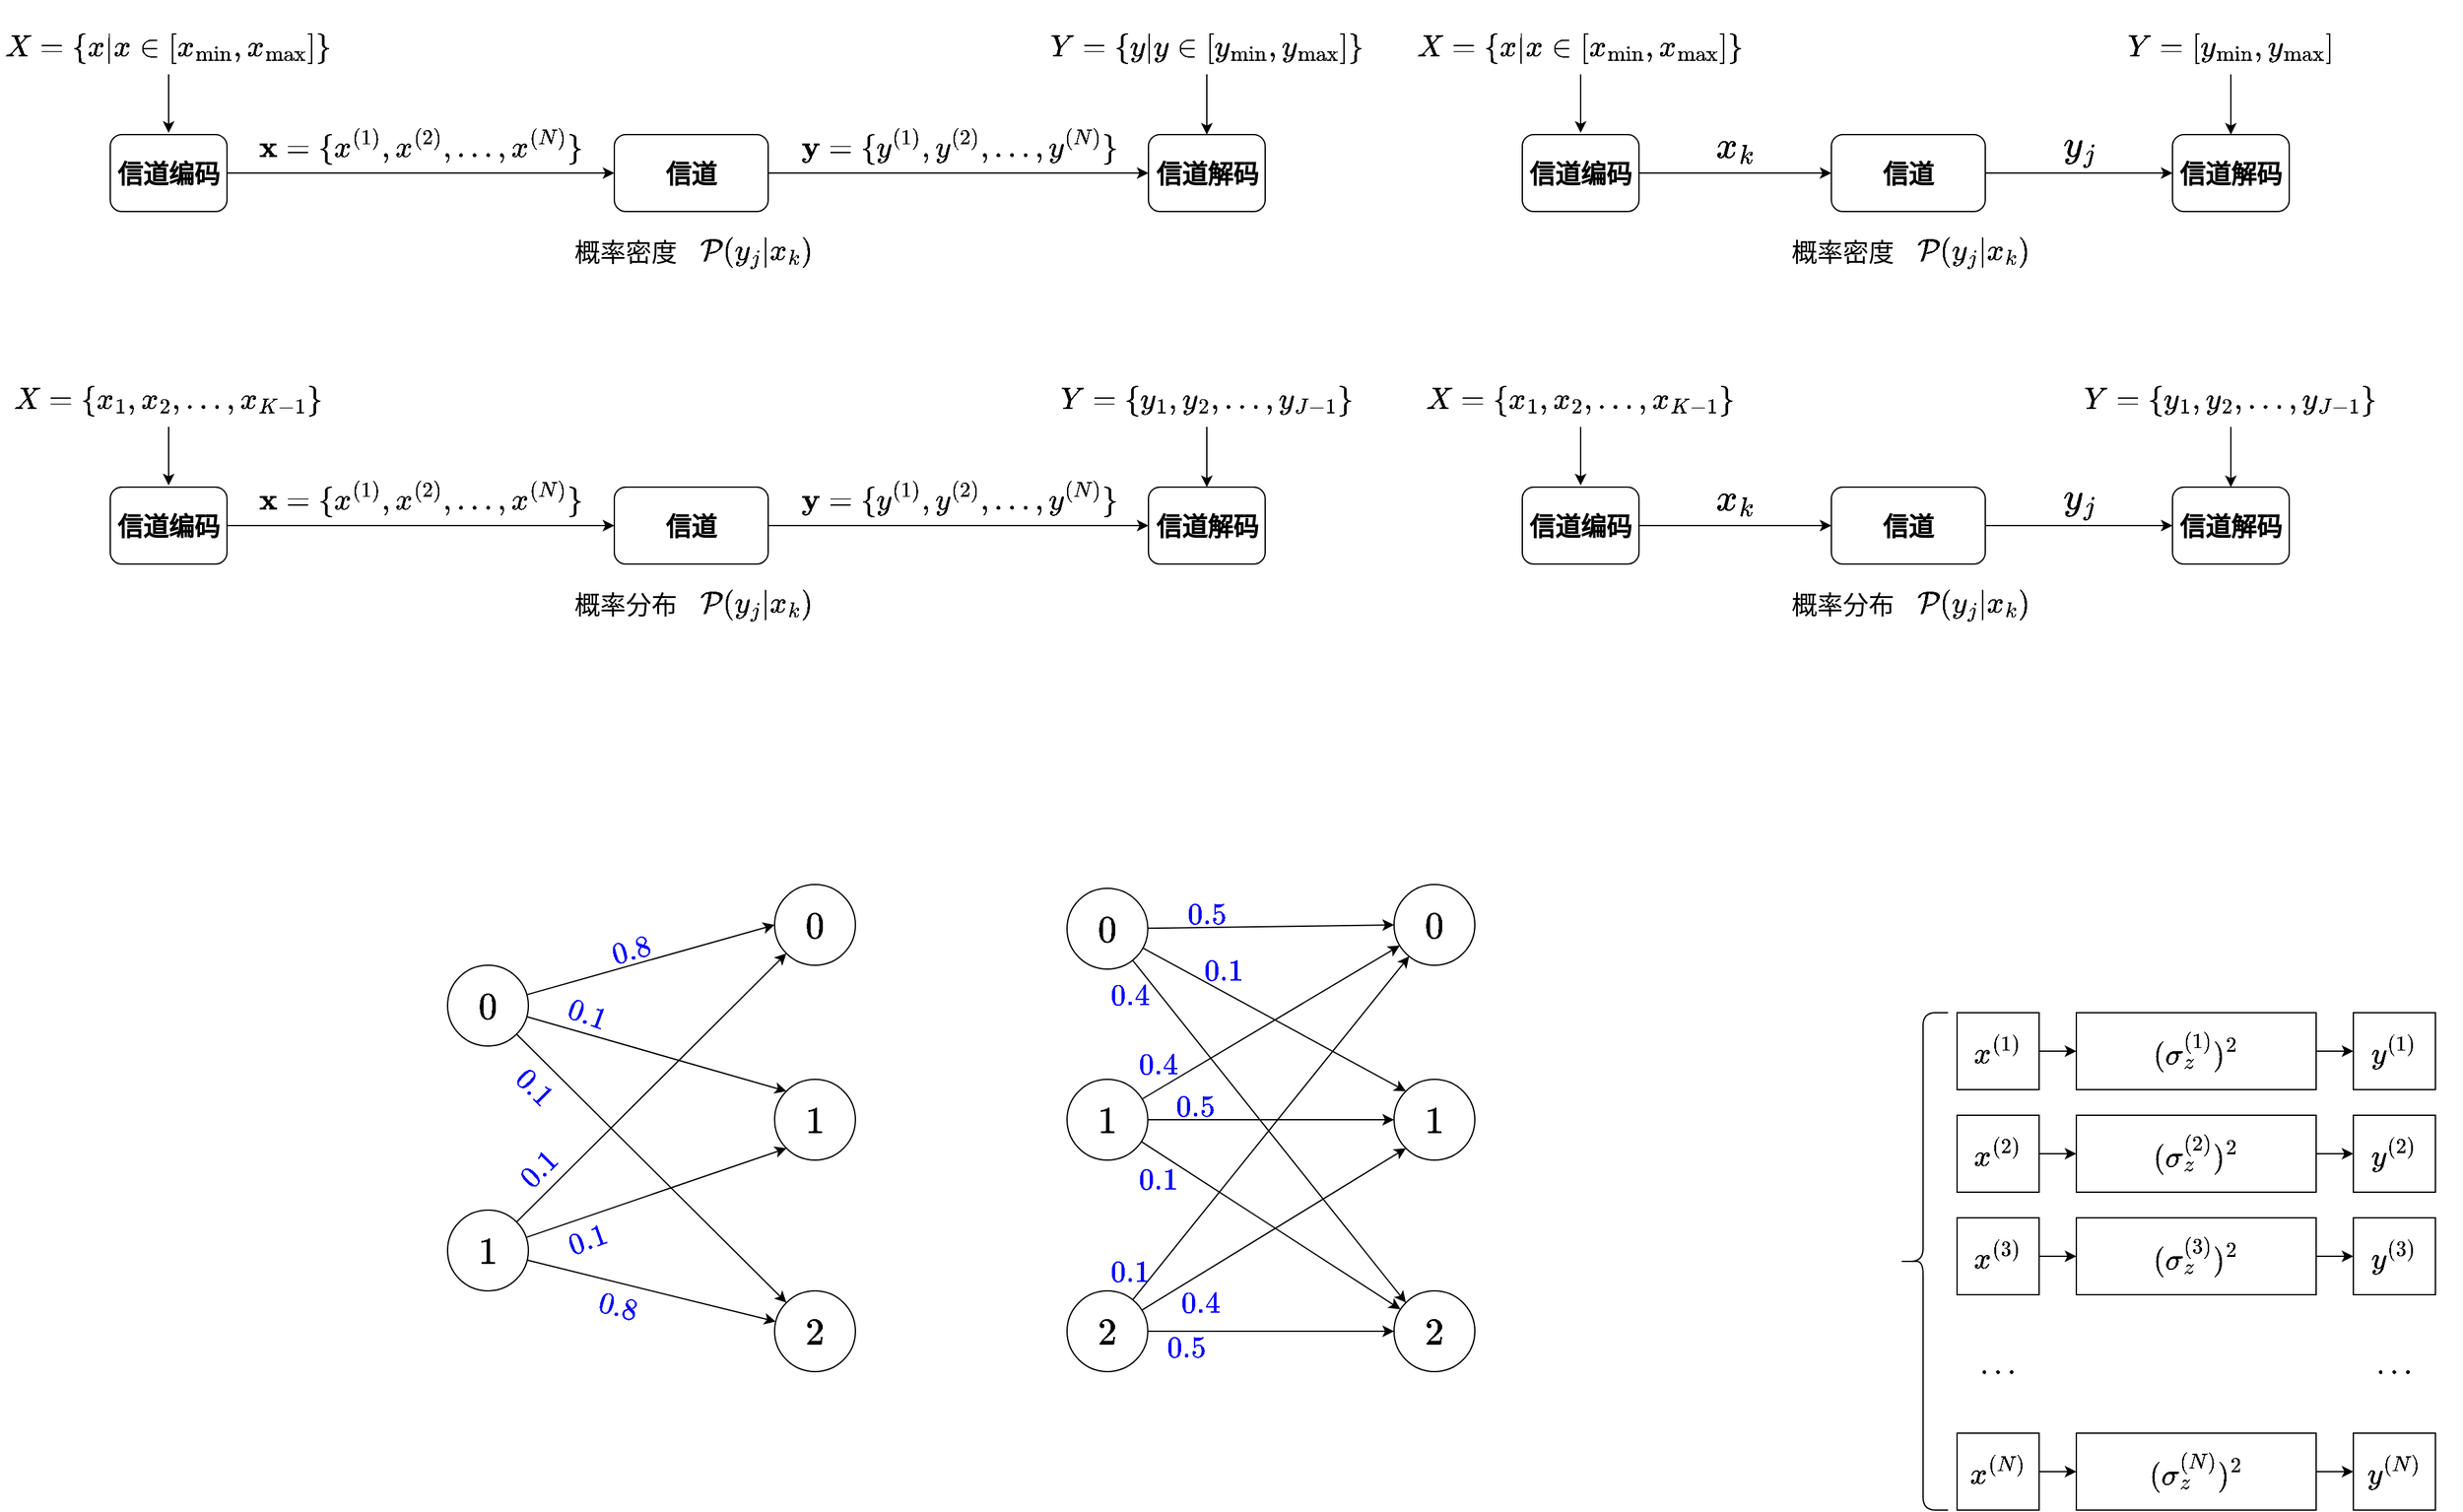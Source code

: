 <mxfile version="15.8.7" type="device"><diagram id="KWHhAfSbBy57bBOmtG6S" name="第 1 页"><mxGraphModel dx="1383" dy="1408" grid="0" gridSize="10" guides="1" tooltips="1" connect="1" arrows="1" fold="1" page="0" pageScale="1" pageWidth="827" pageHeight="1169" math="1" shadow="0"><root><mxCell id="0"/><mxCell id="1" parent="0"/><mxCell id="83GUm-STcSKVUe---xsH-6" style="rounded=0;orthogonalLoop=1;jettySize=auto;html=1;entryX=0;entryY=0.5;entryDx=0;entryDy=0;fontSize=25;" parent="1" source="83GUm-STcSKVUe---xsH-1" target="83GUm-STcSKVUe---xsH-5" edge="1"><mxGeometry relative="1" as="geometry"/></mxCell><mxCell id="83GUm-STcSKVUe---xsH-7" style="edgeStyle=none;rounded=0;orthogonalLoop=1;jettySize=auto;html=1;entryX=0;entryY=0;entryDx=0;entryDy=0;fontSize=25;" parent="1" source="83GUm-STcSKVUe---xsH-1" target="83GUm-STcSKVUe---xsH-4" edge="1"><mxGeometry relative="1" as="geometry"/></mxCell><mxCell id="83GUm-STcSKVUe---xsH-8" style="edgeStyle=none;rounded=0;orthogonalLoop=1;jettySize=auto;html=1;entryX=0;entryY=0;entryDx=0;entryDy=0;fontSize=25;" parent="1" source="83GUm-STcSKVUe---xsH-1" target="83GUm-STcSKVUe---xsH-3" edge="1"><mxGeometry relative="1" as="geometry"/></mxCell><mxCell id="83GUm-STcSKVUe---xsH-1" value="&lt;font style=&quot;font-size: 25px&quot;&gt;$$0$$&lt;/font&gt;" style="ellipse;whiteSpace=wrap;html=1;aspect=fixed;" parent="1" vertex="1"><mxGeometry x="67" y="187" width="63" height="63" as="geometry"/></mxCell><mxCell id="83GUm-STcSKVUe---xsH-9" style="edgeStyle=none;rounded=0;orthogonalLoop=1;jettySize=auto;html=1;fontSize=25;" parent="1" source="83GUm-STcSKVUe---xsH-2" target="83GUm-STcSKVUe---xsH-5" edge="1"><mxGeometry relative="1" as="geometry"/></mxCell><mxCell id="83GUm-STcSKVUe---xsH-10" style="edgeStyle=none;rounded=0;orthogonalLoop=1;jettySize=auto;html=1;entryX=0;entryY=1;entryDx=0;entryDy=0;fontSize=25;" parent="1" source="83GUm-STcSKVUe---xsH-2" target="83GUm-STcSKVUe---xsH-4" edge="1"><mxGeometry relative="1" as="geometry"/></mxCell><mxCell id="83GUm-STcSKVUe---xsH-11" style="edgeStyle=none;rounded=0;orthogonalLoop=1;jettySize=auto;html=1;fontSize=25;" parent="1" source="83GUm-STcSKVUe---xsH-2" target="83GUm-STcSKVUe---xsH-3" edge="1"><mxGeometry relative="1" as="geometry"/></mxCell><mxCell id="83GUm-STcSKVUe---xsH-2" value="&lt;font style=&quot;font-size: 25px&quot;&gt;$$1$$&lt;/font&gt;" style="ellipse;whiteSpace=wrap;html=1;aspect=fixed;" parent="1" vertex="1"><mxGeometry x="67" y="378" width="63" height="63" as="geometry"/></mxCell><mxCell id="83GUm-STcSKVUe---xsH-3" value="&lt;font style=&quot;font-size: 25px&quot;&gt;$$2$$&lt;/font&gt;" style="ellipse;whiteSpace=wrap;html=1;aspect=fixed;" parent="1" vertex="1"><mxGeometry x="322" y="441" width="63" height="63" as="geometry"/></mxCell><mxCell id="83GUm-STcSKVUe---xsH-4" value="&lt;font style=&quot;font-size: 25px&quot;&gt;$$1$$&lt;/font&gt;" style="ellipse;whiteSpace=wrap;html=1;aspect=fixed;" parent="1" vertex="1"><mxGeometry x="322" y="276" width="63" height="63" as="geometry"/></mxCell><mxCell id="83GUm-STcSKVUe---xsH-5" value="&lt;font style=&quot;font-size: 25px&quot;&gt;$$0$$&lt;/font&gt;" style="ellipse;whiteSpace=wrap;html=1;aspect=fixed;" parent="1" vertex="1"><mxGeometry x="322" y="124" width="63" height="63" as="geometry"/></mxCell><mxCell id="83GUm-STcSKVUe---xsH-12" value="$$0.8$$" style="text;html=1;strokeColor=none;fillColor=none;align=center;verticalAlign=middle;whiteSpace=wrap;rounded=0;fontSize=20;rotation=-15.6;fontColor=#0000FF;" parent="1" vertex="1"><mxGeometry x="180" y="160" width="60" height="30" as="geometry"/></mxCell><mxCell id="83GUm-STcSKVUe---xsH-13" value="$$0.8$$" style="text;html=1;strokeColor=none;fillColor=none;align=center;verticalAlign=middle;whiteSpace=wrap;rounded=0;fontSize=20;rotation=15;fontColor=#0000FF;" parent="1" vertex="1"><mxGeometry x="170" y="438" width="60" height="30" as="geometry"/></mxCell><mxCell id="83GUm-STcSKVUe---xsH-14" value="$$0.1$$" style="text;html=1;strokeColor=none;fillColor=none;align=center;verticalAlign=middle;whiteSpace=wrap;rounded=0;fontSize=20;rotation=-20;fontColor=#0000FF;" parent="1" vertex="1"><mxGeometry x="146" y="386" width="60" height="30" as="geometry"/></mxCell><mxCell id="83GUm-STcSKVUe---xsH-15" value="$$0.1$$" style="text;html=1;strokeColor=none;fillColor=none;align=center;verticalAlign=middle;whiteSpace=wrap;rounded=0;fontSize=20;rotation=20;fontColor=#0000FF;" parent="1" vertex="1"><mxGeometry x="146" y="210" width="60" height="30" as="geometry"/></mxCell><mxCell id="83GUm-STcSKVUe---xsH-16" value="$$0.1$$" style="text;html=1;strokeColor=none;fillColor=none;align=center;verticalAlign=middle;whiteSpace=wrap;rounded=0;fontSize=20;rotation=-45;fontColor=#0000FF;" parent="1" vertex="1"><mxGeometry x="108" y="331" width="60" height="30" as="geometry"/></mxCell><mxCell id="83GUm-STcSKVUe---xsH-17" value="$$0.1$$" style="text;html=1;strokeColor=none;fillColor=none;align=center;verticalAlign=middle;whiteSpace=wrap;rounded=0;fontSize=20;rotation=45;fontColor=#0000FF;" parent="1" vertex="1"><mxGeometry x="105" y="267" width="60" height="30" as="geometry"/></mxCell><mxCell id="83GUm-STcSKVUe---xsH-18" style="rounded=0;orthogonalLoop=1;jettySize=auto;html=1;entryX=0;entryY=0.5;entryDx=0;entryDy=0;fontSize=25;" parent="1" source="83GUm-STcSKVUe---xsH-21" target="83GUm-STcSKVUe---xsH-28" edge="1"><mxGeometry relative="1" as="geometry"/></mxCell><mxCell id="83GUm-STcSKVUe---xsH-19" style="edgeStyle=none;rounded=0;orthogonalLoop=1;jettySize=auto;html=1;entryX=0;entryY=0;entryDx=0;entryDy=0;fontSize=25;" parent="1" source="83GUm-STcSKVUe---xsH-21" target="83GUm-STcSKVUe---xsH-27" edge="1"><mxGeometry relative="1" as="geometry"/></mxCell><mxCell id="83GUm-STcSKVUe---xsH-20" style="edgeStyle=none;rounded=0;orthogonalLoop=1;jettySize=auto;html=1;entryX=0;entryY=0;entryDx=0;entryDy=0;fontSize=25;" parent="1" source="83GUm-STcSKVUe---xsH-21" target="83GUm-STcSKVUe---xsH-26" edge="1"><mxGeometry relative="1" as="geometry"/></mxCell><mxCell id="83GUm-STcSKVUe---xsH-21" value="&lt;font style=&quot;font-size: 25px&quot;&gt;$$0$$&lt;/font&gt;" style="ellipse;whiteSpace=wrap;html=1;aspect=fixed;" parent="1" vertex="1"><mxGeometry x="550" y="127" width="63" height="63" as="geometry"/></mxCell><mxCell id="83GUm-STcSKVUe---xsH-22" style="edgeStyle=none;rounded=0;orthogonalLoop=1;jettySize=auto;html=1;fontSize=25;" parent="1" source="83GUm-STcSKVUe---xsH-25" target="83GUm-STcSKVUe---xsH-28" edge="1"><mxGeometry relative="1" as="geometry"/></mxCell><mxCell id="83GUm-STcSKVUe---xsH-23" style="edgeStyle=none;rounded=0;orthogonalLoop=1;jettySize=auto;html=1;entryX=0;entryY=1;entryDx=0;entryDy=0;fontSize=25;" parent="1" source="83GUm-STcSKVUe---xsH-25" target="83GUm-STcSKVUe---xsH-27" edge="1"><mxGeometry relative="1" as="geometry"/></mxCell><mxCell id="83GUm-STcSKVUe---xsH-24" style="edgeStyle=none;rounded=0;orthogonalLoop=1;jettySize=auto;html=1;fontSize=25;" parent="1" source="83GUm-STcSKVUe---xsH-25" target="83GUm-STcSKVUe---xsH-26" edge="1"><mxGeometry relative="1" as="geometry"/></mxCell><mxCell id="83GUm-STcSKVUe---xsH-25" value="&lt;font style=&quot;font-size: 25px&quot;&gt;$$2$$&lt;/font&gt;" style="ellipse;whiteSpace=wrap;html=1;aspect=fixed;" parent="1" vertex="1"><mxGeometry x="550" y="441" width="63" height="63" as="geometry"/></mxCell><mxCell id="83GUm-STcSKVUe---xsH-26" value="&lt;font style=&quot;font-size: 25px&quot;&gt;$$2$$&lt;/font&gt;" style="ellipse;whiteSpace=wrap;html=1;aspect=fixed;" parent="1" vertex="1"><mxGeometry x="805" y="441" width="63" height="63" as="geometry"/></mxCell><mxCell id="83GUm-STcSKVUe---xsH-27" value="&lt;font style=&quot;font-size: 25px&quot;&gt;$$1$$&lt;/font&gt;" style="ellipse;whiteSpace=wrap;html=1;aspect=fixed;" parent="1" vertex="1"><mxGeometry x="805" y="276" width="63" height="63" as="geometry"/></mxCell><mxCell id="83GUm-STcSKVUe---xsH-28" value="&lt;font style=&quot;font-size: 25px&quot;&gt;$$0$$&lt;/font&gt;" style="ellipse;whiteSpace=wrap;html=1;aspect=fixed;" parent="1" vertex="1"><mxGeometry x="805" y="124" width="63" height="63" as="geometry"/></mxCell><mxCell id="83GUm-STcSKVUe---xsH-37" style="edgeStyle=none;rounded=0;orthogonalLoop=1;jettySize=auto;html=1;fontSize=25;" parent="1" source="83GUm-STcSKVUe---xsH-35" target="83GUm-STcSKVUe---xsH-28" edge="1"><mxGeometry relative="1" as="geometry"/></mxCell><mxCell id="83GUm-STcSKVUe---xsH-38" style="edgeStyle=none;rounded=0;orthogonalLoop=1;jettySize=auto;html=1;fontSize=25;" parent="1" source="83GUm-STcSKVUe---xsH-35" target="83GUm-STcSKVUe---xsH-27" edge="1"><mxGeometry relative="1" as="geometry"/></mxCell><mxCell id="83GUm-STcSKVUe---xsH-39" style="edgeStyle=none;rounded=0;orthogonalLoop=1;jettySize=auto;html=1;fontSize=25;" parent="1" source="83GUm-STcSKVUe---xsH-35" target="83GUm-STcSKVUe---xsH-26" edge="1"><mxGeometry relative="1" as="geometry"/></mxCell><mxCell id="83GUm-STcSKVUe---xsH-35" value="&lt;font style=&quot;font-size: 25px&quot;&gt;$$1$$&lt;/font&gt;" style="ellipse;whiteSpace=wrap;html=1;aspect=fixed;" parent="1" vertex="1"><mxGeometry x="550" y="276" width="63" height="63" as="geometry"/></mxCell><mxCell id="83GUm-STcSKVUe---xsH-36" value="$$0.5$$" style="text;html=1;strokeColor=none;fillColor=none;align=center;verticalAlign=middle;whiteSpace=wrap;rounded=0;fontSize=20;fontColor=#0000FF;" parent="1" vertex="1"><mxGeometry x="629" y="130" width="60" height="33" as="geometry"/></mxCell><mxCell id="83GUm-STcSKVUe---xsH-40" value="$$0.1$$" style="text;html=1;strokeColor=none;fillColor=none;align=center;verticalAlign=middle;whiteSpace=wrap;rounded=0;fontSize=20;fontColor=#0000FF;" parent="1" vertex="1"><mxGeometry x="642" y="176" width="60" height="30" as="geometry"/></mxCell><mxCell id="83GUm-STcSKVUe---xsH-41" value="$$0.4$$" style="text;html=1;strokeColor=none;fillColor=none;align=center;verticalAlign=middle;whiteSpace=wrap;rounded=0;fontSize=20;fontColor=#0000FF;" parent="1" vertex="1"><mxGeometry x="569" y="196" width="60" height="30" as="geometry"/></mxCell><mxCell id="83GUm-STcSKVUe---xsH-42" value="$$0.4$$" style="text;html=1;strokeColor=none;fillColor=none;align=center;verticalAlign=middle;whiteSpace=wrap;rounded=0;fontSize=20;fontColor=#0000FF;" parent="1" vertex="1"><mxGeometry x="591" y="250" width="60" height="30" as="geometry"/></mxCell><mxCell id="83GUm-STcSKVUe---xsH-43" value="$$0.4$$" style="text;html=1;strokeColor=none;fillColor=none;align=center;verticalAlign=middle;whiteSpace=wrap;rounded=0;fontSize=20;fontColor=#0000FF;" parent="1" vertex="1"><mxGeometry x="624" y="436" width="60" height="30" as="geometry"/></mxCell><mxCell id="83GUm-STcSKVUe---xsH-46" value="$$0.1$$" style="text;html=1;strokeColor=none;fillColor=none;align=center;verticalAlign=middle;whiteSpace=wrap;rounded=0;fontSize=20;fontColor=#0000FF;" parent="1" vertex="1"><mxGeometry x="569" y="411" width="60" height="30" as="geometry"/></mxCell><mxCell id="83GUm-STcSKVUe---xsH-47" value="$$0.5$$" style="text;html=1;strokeColor=none;fillColor=none;align=center;verticalAlign=middle;whiteSpace=wrap;rounded=0;fontSize=20;fontColor=#0000FF;" parent="1" vertex="1"><mxGeometry x="620" y="280" width="60" height="33" as="geometry"/></mxCell><mxCell id="83GUm-STcSKVUe---xsH-48" value="$$0.1$$" style="text;html=1;strokeColor=none;fillColor=none;align=center;verticalAlign=middle;whiteSpace=wrap;rounded=0;fontSize=20;fontColor=#0000FF;" parent="1" vertex="1"><mxGeometry x="591" y="339" width="60" height="30" as="geometry"/></mxCell><mxCell id="83GUm-STcSKVUe---xsH-49" value="$$0.5$$" style="text;html=1;strokeColor=none;fillColor=none;align=center;verticalAlign=middle;whiteSpace=wrap;rounded=0;fontSize=20;fontColor=#0000FF;" parent="1" vertex="1"><mxGeometry x="613" y="468" width="60" height="33" as="geometry"/></mxCell><mxCell id="gSpQsi3misiCXa-IQII1-4" style="edgeStyle=orthogonalEdgeStyle;rounded=0;orthogonalLoop=1;jettySize=auto;html=1;fontSize=20;" parent="1" source="gSpQsi3misiCXa-IQII1-1" target="gSpQsi3misiCXa-IQII1-3" edge="1"><mxGeometry relative="1" as="geometry"/></mxCell><mxCell id="gSpQsi3misiCXa-IQII1-1" value="信道编码" style="rounded=1;whiteSpace=wrap;html=1;fontSize=20;fontStyle=1" parent="1" vertex="1"><mxGeometry x="-196" y="-186" width="91" height="60" as="geometry"/></mxCell><mxCell id="gSpQsi3misiCXa-IQII1-2" value="信道解码" style="rounded=1;whiteSpace=wrap;html=1;fontSize=20;fontStyle=1" parent="1" vertex="1"><mxGeometry x="613.5" y="-186" width="91" height="60" as="geometry"/></mxCell><mxCell id="gSpQsi3misiCXa-IQII1-5" style="edgeStyle=orthogonalEdgeStyle;rounded=0;orthogonalLoop=1;jettySize=auto;html=1;fontSize=20;" parent="1" source="gSpQsi3misiCXa-IQII1-3" target="gSpQsi3misiCXa-IQII1-2" edge="1"><mxGeometry relative="1" as="geometry"/></mxCell><mxCell id="gSpQsi3misiCXa-IQII1-3" value="&lt;b&gt;信道&lt;/b&gt;" style="rounded=1;whiteSpace=wrap;html=1;fontSize=20;" parent="1" vertex="1"><mxGeometry x="197" y="-186" width="120" height="60" as="geometry"/></mxCell><mxCell id="gSpQsi3misiCXa-IQII1-6" value="$$\textbf{x} = \{ x^{(1)},x^{(2)}, ..., x^{(N)}&lt;br&gt;\}$$" style="text;html=1;strokeColor=none;fillColor=none;align=center;verticalAlign=middle;whiteSpace=wrap;rounded=0;fontSize=20;" parent="1" vertex="1"><mxGeometry x="-85" y="-192" width="263" height="30" as="geometry"/></mxCell><mxCell id="gSpQsi3misiCXa-IQII1-7" value="$$\textbf{y} = \{ y^{(1)},y^{(2)}, ..., y^{(N)}&lt;br&gt;\}$$" style="text;html=1;strokeColor=none;fillColor=none;align=center;verticalAlign=middle;whiteSpace=wrap;rounded=0;fontSize=20;" parent="1" vertex="1"><mxGeometry x="334.5" y="-192" width="263" height="30" as="geometry"/></mxCell><mxCell id="gSpQsi3misiCXa-IQII1-9" style="edgeStyle=orthogonalEdgeStyle;rounded=0;orthogonalLoop=1;jettySize=auto;html=1;fontSize=20;" parent="1" source="gSpQsi3misiCXa-IQII1-8" edge="1"><mxGeometry relative="1" as="geometry"><mxPoint x="-150.5" y="-187.412" as="targetPoint"/></mxGeometry></mxCell><mxCell id="gSpQsi3misiCXa-IQII1-8" value="$$X = \{ x_1,x_2, ..., x_{K-1}&lt;br&gt;\}$$" style="text;html=1;strokeColor=none;fillColor=none;align=center;verticalAlign=middle;whiteSpace=wrap;rounded=0;fontSize=20;" parent="1" vertex="1"><mxGeometry x="-282" y="-276" width="263" height="43" as="geometry"/></mxCell><mxCell id="gSpQsi3misiCXa-IQII1-11" style="edgeStyle=orthogonalEdgeStyle;rounded=0;orthogonalLoop=1;jettySize=auto;html=1;fontSize=20;" parent="1" source="gSpQsi3misiCXa-IQII1-10" target="gSpQsi3misiCXa-IQII1-2" edge="1"><mxGeometry relative="1" as="geometry"/></mxCell><mxCell id="gSpQsi3misiCXa-IQII1-10" value="$$Y = \{ y_1,y_2, ..., y_{J-1}&lt;br&gt;\}$$" style="text;html=1;strokeColor=none;fillColor=none;align=center;verticalAlign=middle;whiteSpace=wrap;rounded=0;fontSize=20;" parent="1" vertex="1"><mxGeometry x="527.5" y="-276" width="263" height="43" as="geometry"/></mxCell><mxCell id="gSpQsi3misiCXa-IQII1-12" style="edgeStyle=orthogonalEdgeStyle;rounded=0;orthogonalLoop=1;jettySize=auto;html=1;fontSize=20;" parent="1" source="gSpQsi3misiCXa-IQII1-13" target="gSpQsi3misiCXa-IQII1-16" edge="1"><mxGeometry relative="1" as="geometry"/></mxCell><mxCell id="gSpQsi3misiCXa-IQII1-13" value="信道编码" style="rounded=1;whiteSpace=wrap;html=1;fontSize=20;fontStyle=1" parent="1" vertex="1"><mxGeometry x="905" y="-186" width="91" height="60" as="geometry"/></mxCell><mxCell id="gSpQsi3misiCXa-IQII1-14" value="信道解码" style="rounded=1;whiteSpace=wrap;html=1;fontSize=20;fontStyle=1" parent="1" vertex="1"><mxGeometry x="1412" y="-186" width="91" height="60" as="geometry"/></mxCell><mxCell id="gSpQsi3misiCXa-IQII1-15" style="edgeStyle=orthogonalEdgeStyle;rounded=0;orthogonalLoop=1;jettySize=auto;html=1;fontSize=20;" parent="1" source="gSpQsi3misiCXa-IQII1-16" target="gSpQsi3misiCXa-IQII1-14" edge="1"><mxGeometry relative="1" as="geometry"/></mxCell><mxCell id="gSpQsi3misiCXa-IQII1-16" value="&lt;b&gt;信道&lt;/b&gt;" style="rounded=1;whiteSpace=wrap;html=1;fontSize=20;" parent="1" vertex="1"><mxGeometry x="1146" y="-186" width="120" height="60" as="geometry"/></mxCell><mxCell id="gSpQsi3misiCXa-IQII1-19" style="edgeStyle=orthogonalEdgeStyle;rounded=0;orthogonalLoop=1;jettySize=auto;html=1;fontSize=20;" parent="1" source="gSpQsi3misiCXa-IQII1-20" edge="1"><mxGeometry relative="1" as="geometry"><mxPoint x="950.5" y="-187.412" as="targetPoint"/></mxGeometry></mxCell><mxCell id="gSpQsi3misiCXa-IQII1-20" value="$$X = \{ x_1,x_2, ..., x_{K-1}&lt;br&gt;\}$$" style="text;html=1;strokeColor=none;fillColor=none;align=center;verticalAlign=middle;whiteSpace=wrap;rounded=0;fontSize=20;" parent="1" vertex="1"><mxGeometry x="819" y="-276" width="263" height="43" as="geometry"/></mxCell><mxCell id="gSpQsi3misiCXa-IQII1-21" style="edgeStyle=orthogonalEdgeStyle;rounded=0;orthogonalLoop=1;jettySize=auto;html=1;fontSize=20;" parent="1" source="gSpQsi3misiCXa-IQII1-22" target="gSpQsi3misiCXa-IQII1-14" edge="1"><mxGeometry relative="1" as="geometry"/></mxCell><mxCell id="gSpQsi3misiCXa-IQII1-22" value="$$Y = \{ y_1,y_2, ..., y_{J-1}&lt;br&gt;\}$$" style="text;html=1;strokeColor=none;fillColor=none;align=center;verticalAlign=middle;whiteSpace=wrap;rounded=0;fontSize=20;" parent="1" vertex="1"><mxGeometry x="1326" y="-276" width="263" height="43" as="geometry"/></mxCell><mxCell id="gSpQsi3misiCXa-IQII1-23" value="$$x_k$$" style="text;html=1;strokeColor=none;fillColor=none;align=center;verticalAlign=middle;whiteSpace=wrap;rounded=0;fontSize=25;" parent="1" vertex="1"><mxGeometry x="1047" y="-198.5" width="49" height="43" as="geometry"/></mxCell><mxCell id="gSpQsi3misiCXa-IQII1-24" value="$$y_j$$" style="text;html=1;strokeColor=none;fillColor=none;align=center;verticalAlign=middle;whiteSpace=wrap;rounded=0;fontSize=25;" parent="1" vertex="1"><mxGeometry x="1315" y="-198.5" width="49" height="43" as="geometry"/></mxCell><mxCell id="PXLzdebEh53wKrm57Yrf-1" value="概率分布" style="text;html=1;strokeColor=none;fillColor=none;align=center;verticalAlign=middle;whiteSpace=wrap;rounded=0;fontSize=20;" vertex="1" parent="1"><mxGeometry x="163" y="-110" width="86" height="30" as="geometry"/></mxCell><mxCell id="PXLzdebEh53wKrm57Yrf-2" value="$$\mathcal{P}(y_j|x_k)$$" style="text;html=1;strokeColor=none;fillColor=none;align=center;verticalAlign=middle;whiteSpace=wrap;rounded=0;fontSize=20;" vertex="1" parent="1"><mxGeometry x="265" y="-110" width="86" height="30" as="geometry"/></mxCell><mxCell id="PXLzdebEh53wKrm57Yrf-3" value="概率分布" style="text;html=1;strokeColor=none;fillColor=none;align=center;verticalAlign=middle;whiteSpace=wrap;rounded=0;fontSize=20;" vertex="1" parent="1"><mxGeometry x="1112" y="-110" width="86" height="30" as="geometry"/></mxCell><mxCell id="PXLzdebEh53wKrm57Yrf-4" value="$$\mathcal{P}(y_j|x_k)$$" style="text;html=1;strokeColor=none;fillColor=none;align=center;verticalAlign=middle;whiteSpace=wrap;rounded=0;fontSize=20;" vertex="1" parent="1"><mxGeometry x="1214" y="-110" width="86" height="30" as="geometry"/></mxCell><mxCell id="PXLzdebEh53wKrm57Yrf-5" style="edgeStyle=orthogonalEdgeStyle;rounded=0;orthogonalLoop=1;jettySize=auto;html=1;fontSize=20;" edge="1" source="PXLzdebEh53wKrm57Yrf-6" target="PXLzdebEh53wKrm57Yrf-9" parent="1"><mxGeometry relative="1" as="geometry"/></mxCell><mxCell id="PXLzdebEh53wKrm57Yrf-6" value="信道编码" style="rounded=1;whiteSpace=wrap;html=1;fontSize=20;fontStyle=1" vertex="1" parent="1"><mxGeometry x="-196" y="-461" width="91" height="60" as="geometry"/></mxCell><mxCell id="PXLzdebEh53wKrm57Yrf-7" value="信道解码" style="rounded=1;whiteSpace=wrap;html=1;fontSize=20;fontStyle=1" vertex="1" parent="1"><mxGeometry x="613.5" y="-461" width="91" height="60" as="geometry"/></mxCell><mxCell id="PXLzdebEh53wKrm57Yrf-8" style="edgeStyle=orthogonalEdgeStyle;rounded=0;orthogonalLoop=1;jettySize=auto;html=1;fontSize=20;" edge="1" source="PXLzdebEh53wKrm57Yrf-9" target="PXLzdebEh53wKrm57Yrf-7" parent="1"><mxGeometry relative="1" as="geometry"/></mxCell><mxCell id="PXLzdebEh53wKrm57Yrf-9" value="&lt;b&gt;信道&lt;/b&gt;" style="rounded=1;whiteSpace=wrap;html=1;fontSize=20;" vertex="1" parent="1"><mxGeometry x="197" y="-461" width="120" height="60" as="geometry"/></mxCell><mxCell id="PXLzdebEh53wKrm57Yrf-10" value="$$\textbf{x} = \{ x^{(1)},x^{(2)}, ..., x^{(N)}&lt;br&gt;\}$$" style="text;html=1;strokeColor=none;fillColor=none;align=center;verticalAlign=middle;whiteSpace=wrap;rounded=0;fontSize=20;" vertex="1" parent="1"><mxGeometry x="-85" y="-467" width="263" height="30" as="geometry"/></mxCell><mxCell id="PXLzdebEh53wKrm57Yrf-11" value="$$\textbf{y} = \{ y^{(1)},y^{(2)}, ..., y^{(N)}&lt;br&gt;\}$$" style="text;html=1;strokeColor=none;fillColor=none;align=center;verticalAlign=middle;whiteSpace=wrap;rounded=0;fontSize=20;" vertex="1" parent="1"><mxGeometry x="334.5" y="-467" width="263" height="30" as="geometry"/></mxCell><mxCell id="PXLzdebEh53wKrm57Yrf-12" style="edgeStyle=orthogonalEdgeStyle;rounded=0;orthogonalLoop=1;jettySize=auto;html=1;fontSize=20;" edge="1" source="PXLzdebEh53wKrm57Yrf-13" parent="1"><mxGeometry relative="1" as="geometry"><mxPoint x="-150.5" y="-462.412" as="targetPoint"/></mxGeometry></mxCell><mxCell id="PXLzdebEh53wKrm57Yrf-13" value="$$X = \{ x | x \in [x_{\min},x_{\max}&lt;br&gt;] \}$$" style="text;html=1;strokeColor=none;fillColor=none;align=center;verticalAlign=middle;whiteSpace=wrap;rounded=0;fontSize=20;" vertex="1" parent="1"><mxGeometry x="-282" y="-551" width="263" height="43" as="geometry"/></mxCell><mxCell id="PXLzdebEh53wKrm57Yrf-14" style="edgeStyle=orthogonalEdgeStyle;rounded=0;orthogonalLoop=1;jettySize=auto;html=1;fontSize=20;" edge="1" source="PXLzdebEh53wKrm57Yrf-15" target="PXLzdebEh53wKrm57Yrf-7" parent="1"><mxGeometry relative="1" as="geometry"/></mxCell><mxCell id="PXLzdebEh53wKrm57Yrf-15" value="$$Y = \{ y | y \in [y_{\min},y_{\max}&lt;br&gt;] \}$$" style="text;html=1;strokeColor=none;fillColor=none;align=center;verticalAlign=middle;whiteSpace=wrap;rounded=0;fontSize=20;" vertex="1" parent="1"><mxGeometry x="527.5" y="-551" width="263" height="43" as="geometry"/></mxCell><mxCell id="PXLzdebEh53wKrm57Yrf-16" style="edgeStyle=orthogonalEdgeStyle;rounded=0;orthogonalLoop=1;jettySize=auto;html=1;fontSize=20;" edge="1" source="PXLzdebEh53wKrm57Yrf-17" target="PXLzdebEh53wKrm57Yrf-20" parent="1"><mxGeometry relative="1" as="geometry"/></mxCell><mxCell id="PXLzdebEh53wKrm57Yrf-17" value="信道编码" style="rounded=1;whiteSpace=wrap;html=1;fontSize=20;fontStyle=1" vertex="1" parent="1"><mxGeometry x="905" y="-461" width="91" height="60" as="geometry"/></mxCell><mxCell id="PXLzdebEh53wKrm57Yrf-18" value="信道解码" style="rounded=1;whiteSpace=wrap;html=1;fontSize=20;fontStyle=1" vertex="1" parent="1"><mxGeometry x="1412" y="-461" width="91" height="60" as="geometry"/></mxCell><mxCell id="PXLzdebEh53wKrm57Yrf-19" style="edgeStyle=orthogonalEdgeStyle;rounded=0;orthogonalLoop=1;jettySize=auto;html=1;fontSize=20;" edge="1" source="PXLzdebEh53wKrm57Yrf-20" target="PXLzdebEh53wKrm57Yrf-18" parent="1"><mxGeometry relative="1" as="geometry"/></mxCell><mxCell id="PXLzdebEh53wKrm57Yrf-20" value="&lt;b&gt;信道&lt;/b&gt;" style="rounded=1;whiteSpace=wrap;html=1;fontSize=20;" vertex="1" parent="1"><mxGeometry x="1146" y="-461" width="120" height="60" as="geometry"/></mxCell><mxCell id="PXLzdebEh53wKrm57Yrf-21" style="edgeStyle=orthogonalEdgeStyle;rounded=0;orthogonalLoop=1;jettySize=auto;html=1;fontSize=20;" edge="1" source="PXLzdebEh53wKrm57Yrf-22" parent="1"><mxGeometry relative="1" as="geometry"><mxPoint x="950.5" y="-462.412" as="targetPoint"/></mxGeometry></mxCell><mxCell id="PXLzdebEh53wKrm57Yrf-22" value="$$X = \{ x | x \in [x_{\min},x_{\max}&lt;br&gt;] \}$$" style="text;html=1;strokeColor=none;fillColor=none;align=center;verticalAlign=middle;whiteSpace=wrap;rounded=0;fontSize=20;" vertex="1" parent="1"><mxGeometry x="819" y="-551" width="263" height="43" as="geometry"/></mxCell><mxCell id="PXLzdebEh53wKrm57Yrf-23" style="edgeStyle=orthogonalEdgeStyle;rounded=0;orthogonalLoop=1;jettySize=auto;html=1;fontSize=20;" edge="1" source="PXLzdebEh53wKrm57Yrf-24" target="PXLzdebEh53wKrm57Yrf-18" parent="1"><mxGeometry relative="1" as="geometry"/></mxCell><mxCell id="PXLzdebEh53wKrm57Yrf-24" value="$$Y = [y_{\min},y_{\max}&lt;br&gt;]$$" style="text;html=1;strokeColor=none;fillColor=none;align=center;verticalAlign=middle;whiteSpace=wrap;rounded=0;fontSize=20;" vertex="1" parent="1"><mxGeometry x="1326" y="-551" width="263" height="43" as="geometry"/></mxCell><mxCell id="PXLzdebEh53wKrm57Yrf-25" value="$$x_k$$" style="text;html=1;strokeColor=none;fillColor=none;align=center;verticalAlign=middle;whiteSpace=wrap;rounded=0;fontSize=25;" vertex="1" parent="1"><mxGeometry x="1047" y="-473.5" width="49" height="43" as="geometry"/></mxCell><mxCell id="PXLzdebEh53wKrm57Yrf-26" value="$$y_j$$" style="text;html=1;strokeColor=none;fillColor=none;align=center;verticalAlign=middle;whiteSpace=wrap;rounded=0;fontSize=25;" vertex="1" parent="1"><mxGeometry x="1315" y="-473.5" width="49" height="43" as="geometry"/></mxCell><mxCell id="PXLzdebEh53wKrm57Yrf-27" value="概率密度" style="text;html=1;strokeColor=none;fillColor=none;align=center;verticalAlign=middle;whiteSpace=wrap;rounded=0;fontSize=20;" vertex="1" parent="1"><mxGeometry x="163" y="-385" width="86" height="30" as="geometry"/></mxCell><mxCell id="PXLzdebEh53wKrm57Yrf-28" value="$$\mathcal{P}(y_j|x_k)$$" style="text;html=1;strokeColor=none;fillColor=none;align=center;verticalAlign=middle;whiteSpace=wrap;rounded=0;fontSize=20;" vertex="1" parent="1"><mxGeometry x="265" y="-385" width="86" height="30" as="geometry"/></mxCell><mxCell id="PXLzdebEh53wKrm57Yrf-29" value="概率密度" style="text;html=1;strokeColor=none;fillColor=none;align=center;verticalAlign=middle;whiteSpace=wrap;rounded=0;fontSize=20;" vertex="1" parent="1"><mxGeometry x="1112" y="-385" width="86" height="30" as="geometry"/></mxCell><mxCell id="PXLzdebEh53wKrm57Yrf-30" value="$$\mathcal{P}(y_j|x_k)$$" style="text;html=1;strokeColor=none;fillColor=none;align=center;verticalAlign=middle;whiteSpace=wrap;rounded=0;fontSize=20;" vertex="1" parent="1"><mxGeometry x="1214" y="-385" width="86" height="30" as="geometry"/></mxCell><mxCell id="PXLzdebEh53wKrm57Yrf-42" style="edgeStyle=orthogonalEdgeStyle;rounded=0;orthogonalLoop=1;jettySize=auto;html=1;entryX=0;entryY=0.5;entryDx=0;entryDy=0;fontSize=20;" edge="1" parent="1" source="PXLzdebEh53wKrm57Yrf-31" target="PXLzdebEh53wKrm57Yrf-41"><mxGeometry relative="1" as="geometry"/></mxCell><mxCell id="PXLzdebEh53wKrm57Yrf-31" value="$$x^{(1)}$$" style="rounded=0;whiteSpace=wrap;html=1;fontSize=20;" vertex="1" parent="1"><mxGeometry x="1244" y="224" width="64" height="60" as="geometry"/></mxCell><mxCell id="PXLzdebEh53wKrm57Yrf-45" style="edgeStyle=orthogonalEdgeStyle;rounded=0;orthogonalLoop=1;jettySize=auto;html=1;fontSize=20;" edge="1" parent="1" source="PXLzdebEh53wKrm57Yrf-32" target="PXLzdebEh53wKrm57Yrf-44"><mxGeometry relative="1" as="geometry"/></mxCell><mxCell id="PXLzdebEh53wKrm57Yrf-32" value="$$x^{(2)}$$" style="rounded=0;whiteSpace=wrap;html=1;fontSize=20;" vertex="1" parent="1"><mxGeometry x="1244" y="304" width="64" height="60" as="geometry"/></mxCell><mxCell id="PXLzdebEh53wKrm57Yrf-48" style="edgeStyle=orthogonalEdgeStyle;rounded=0;orthogonalLoop=1;jettySize=auto;html=1;fontSize=20;" edge="1" parent="1" source="PXLzdebEh53wKrm57Yrf-33" target="PXLzdebEh53wKrm57Yrf-47"><mxGeometry relative="1" as="geometry"/></mxCell><mxCell id="PXLzdebEh53wKrm57Yrf-33" value="$$x^{(3)}$$" style="rounded=0;whiteSpace=wrap;html=1;fontSize=20;" vertex="1" parent="1"><mxGeometry x="1244" y="384" width="64" height="60" as="geometry"/></mxCell><mxCell id="PXLzdebEh53wKrm57Yrf-51" style="edgeStyle=orthogonalEdgeStyle;rounded=0;orthogonalLoop=1;jettySize=auto;html=1;entryX=0;entryY=0.5;entryDx=0;entryDy=0;fontSize=20;" edge="1" parent="1" source="PXLzdebEh53wKrm57Yrf-34" target="PXLzdebEh53wKrm57Yrf-50"><mxGeometry relative="1" as="geometry"/></mxCell><mxCell id="PXLzdebEh53wKrm57Yrf-34" value="$$x^{(N)}$$" style="rounded=0;whiteSpace=wrap;html=1;fontSize=20;" vertex="1" parent="1"><mxGeometry x="1244" y="552" width="64" height="60" as="geometry"/></mxCell><mxCell id="PXLzdebEh53wKrm57Yrf-35" value="$$...$$" style="text;html=1;strokeColor=none;fillColor=none;align=center;verticalAlign=middle;whiteSpace=wrap;rounded=0;fontSize=20;" vertex="1" parent="1"><mxGeometry x="1246" y="483" width="60" height="30" as="geometry"/></mxCell><mxCell id="PXLzdebEh53wKrm57Yrf-36" value="$$y^{(1)}$$" style="rounded=0;whiteSpace=wrap;html=1;fontSize=20;" vertex="1" parent="1"><mxGeometry x="1553" y="224" width="64" height="60" as="geometry"/></mxCell><mxCell id="PXLzdebEh53wKrm57Yrf-37" value="$$y^{(2)}$$" style="rounded=0;whiteSpace=wrap;html=1;fontSize=20;" vertex="1" parent="1"><mxGeometry x="1553" y="304" width="64" height="60" as="geometry"/></mxCell><mxCell id="PXLzdebEh53wKrm57Yrf-38" value="$$y^{(3)}$$" style="rounded=0;whiteSpace=wrap;html=1;fontSize=20;" vertex="1" parent="1"><mxGeometry x="1553" y="384" width="64" height="60" as="geometry"/></mxCell><mxCell id="PXLzdebEh53wKrm57Yrf-39" value="$$y^{(N)}$$" style="rounded=0;whiteSpace=wrap;html=1;fontSize=20;" vertex="1" parent="1"><mxGeometry x="1553" y="552" width="64" height="60" as="geometry"/></mxCell><mxCell id="PXLzdebEh53wKrm57Yrf-40" value="$$...$$" style="text;html=1;strokeColor=none;fillColor=none;align=center;verticalAlign=middle;whiteSpace=wrap;rounded=0;fontSize=20;" vertex="1" parent="1"><mxGeometry x="1555" y="483" width="60" height="30" as="geometry"/></mxCell><mxCell id="PXLzdebEh53wKrm57Yrf-43" style="edgeStyle=orthogonalEdgeStyle;rounded=0;orthogonalLoop=1;jettySize=auto;html=1;entryX=0;entryY=0.5;entryDx=0;entryDy=0;fontSize=20;" edge="1" parent="1" source="PXLzdebEh53wKrm57Yrf-41" target="PXLzdebEh53wKrm57Yrf-36"><mxGeometry relative="1" as="geometry"/></mxCell><mxCell id="PXLzdebEh53wKrm57Yrf-41" value="$$(\sigma_z^{(1)})^2$$" style="rounded=0;whiteSpace=wrap;html=1;fontSize=20;" vertex="1" parent="1"><mxGeometry x="1337" y="224" width="187" height="60" as="geometry"/></mxCell><mxCell id="PXLzdebEh53wKrm57Yrf-46" style="edgeStyle=orthogonalEdgeStyle;rounded=0;orthogonalLoop=1;jettySize=auto;html=1;fontSize=20;" edge="1" parent="1" source="PXLzdebEh53wKrm57Yrf-44" target="PXLzdebEh53wKrm57Yrf-37"><mxGeometry relative="1" as="geometry"/></mxCell><mxCell id="PXLzdebEh53wKrm57Yrf-44" value="$$(\sigma_z^{(2)})^2$$" style="rounded=0;whiteSpace=wrap;html=1;fontSize=20;" vertex="1" parent="1"><mxGeometry x="1337" y="304" width="187" height="60" as="geometry"/></mxCell><mxCell id="PXLzdebEh53wKrm57Yrf-49" style="edgeStyle=orthogonalEdgeStyle;rounded=0;orthogonalLoop=1;jettySize=auto;html=1;fontSize=20;" edge="1" parent="1" source="PXLzdebEh53wKrm57Yrf-47" target="PXLzdebEh53wKrm57Yrf-38"><mxGeometry relative="1" as="geometry"/></mxCell><mxCell id="PXLzdebEh53wKrm57Yrf-47" value="$$(\sigma_z^{(3)})^2$$" style="rounded=0;whiteSpace=wrap;html=1;fontSize=20;" vertex="1" parent="1"><mxGeometry x="1337" y="384" width="187" height="60" as="geometry"/></mxCell><mxCell id="PXLzdebEh53wKrm57Yrf-52" style="edgeStyle=orthogonalEdgeStyle;rounded=0;orthogonalLoop=1;jettySize=auto;html=1;entryX=0;entryY=0.5;entryDx=0;entryDy=0;fontSize=20;" edge="1" parent="1" source="PXLzdebEh53wKrm57Yrf-50" target="PXLzdebEh53wKrm57Yrf-39"><mxGeometry relative="1" as="geometry"/></mxCell><mxCell id="PXLzdebEh53wKrm57Yrf-50" value="$$(\sigma_z^{(N)})^2$$" style="rounded=0;whiteSpace=wrap;html=1;fontSize=20;" vertex="1" parent="1"><mxGeometry x="1337" y="552" width="187" height="60" as="geometry"/></mxCell><mxCell id="PXLzdebEh53wKrm57Yrf-53" value="" style="shape=curlyBracket;whiteSpace=wrap;html=1;rounded=1;fontSize=20;" vertex="1" parent="1"><mxGeometry x="1198" y="224" width="39" height="388" as="geometry"/></mxCell></root></mxGraphModel></diagram></mxfile>